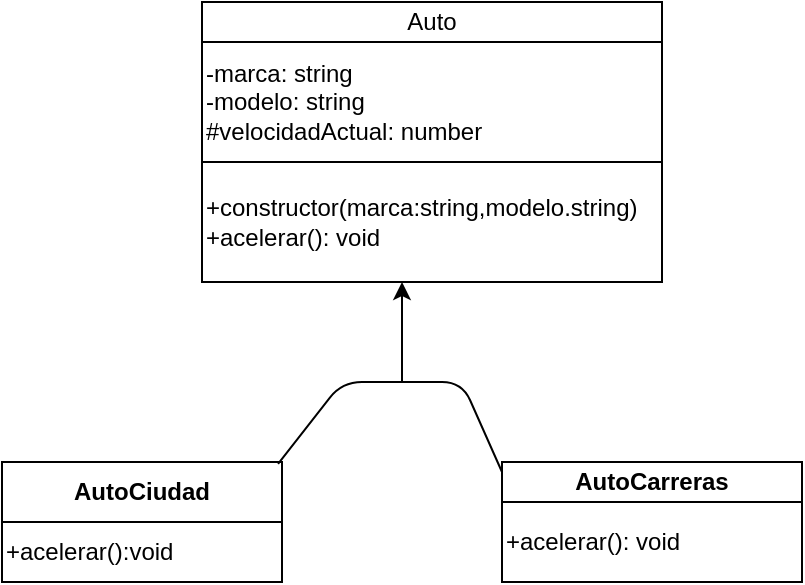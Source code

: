 <mxfile version="11.0.2" type="github"><diagram id="9HMCeLS-_QjI1bvBx4YF" name="Page-1"><mxGraphModel dx="530" dy="369" grid="1" gridSize="10" guides="1" tooltips="1" connect="1" arrows="1" fold="1" page="1" pageScale="1" pageWidth="827" pageHeight="1169" math="0" shadow="0"><root><mxCell id="0"/><mxCell id="1" parent="0"/><mxCell id="boaQGHEGurlE2EfocQWJ-11" value="Auto" style="rounded=0;whiteSpace=wrap;html=1;gradientColor=none;align=center;" vertex="1" parent="1"><mxGeometry x="160" y="60" width="230" height="20" as="geometry"/></mxCell><mxCell id="boaQGHEGurlE2EfocQWJ-12" value="-marca: string&lt;br&gt;-modelo: string&lt;br&gt;#velocidadActual: number" style="rounded=0;whiteSpace=wrap;html=1;gradientColor=none;align=left;" vertex="1" parent="1"><mxGeometry x="160" y="80" width="230" height="60" as="geometry"/></mxCell><mxCell id="boaQGHEGurlE2EfocQWJ-13" value="+constructor(marca:string,modelo.string)&lt;br&gt;+acelerar(): void" style="rounded=0;whiteSpace=wrap;html=1;gradientColor=none;align=left;" vertex="1" parent="1"><mxGeometry x="160" y="140" width="230" height="60" as="geometry"/></mxCell><mxCell id="boaQGHEGurlE2EfocQWJ-18" value="&lt;b&gt;AutoCarreras&lt;/b&gt;" style="rounded=0;whiteSpace=wrap;html=1;gradientColor=none;" vertex="1" parent="1"><mxGeometry x="310" y="290" width="150" height="20" as="geometry"/></mxCell><mxCell id="boaQGHEGurlE2EfocQWJ-20" value="+acelerar(): void" style="rounded=0;whiteSpace=wrap;html=1;gradientColor=none;align=left;" vertex="1" parent="1"><mxGeometry x="310" y="310" width="150" height="40" as="geometry"/></mxCell><mxCell id="boaQGHEGurlE2EfocQWJ-21" value="&lt;b&gt;AutoCiudad&lt;/b&gt;" style="rounded=0;whiteSpace=wrap;html=1;gradientColor=none;" vertex="1" parent="1"><mxGeometry x="60" y="290" width="140" height="30" as="geometry"/></mxCell><mxCell id="boaQGHEGurlE2EfocQWJ-22" value="+acelerar():void" style="rounded=0;whiteSpace=wrap;html=1;gradientColor=none;align=left;" vertex="1" parent="1"><mxGeometry x="60" y="320" width="140" height="30" as="geometry"/></mxCell><mxCell id="boaQGHEGurlE2EfocQWJ-23" value="" style="endArrow=classic;html=1;" edge="1" parent="1"><mxGeometry width="50" height="50" relative="1" as="geometry"><mxPoint x="260" y="250" as="sourcePoint"/><mxPoint x="260" y="200" as="targetPoint"/><Array as="points"><mxPoint x="260" y="240"/></Array></mxGeometry></mxCell><mxCell id="boaQGHEGurlE2EfocQWJ-25" value="" style="endArrow=none;html=1;exitX=0.986;exitY=0.033;exitDx=0;exitDy=0;exitPerimeter=0;entryX=0;entryY=0.25;entryDx=0;entryDy=0;" edge="1" parent="1" source="boaQGHEGurlE2EfocQWJ-21" target="boaQGHEGurlE2EfocQWJ-18"><mxGeometry width="50" height="50" relative="1" as="geometry"><mxPoint x="220" y="300" as="sourcePoint"/><mxPoint x="320" y="250" as="targetPoint"/><Array as="points"><mxPoint x="230" y="250"/><mxPoint x="290" y="250"/></Array></mxGeometry></mxCell></root></mxGraphModel></diagram></mxfile>